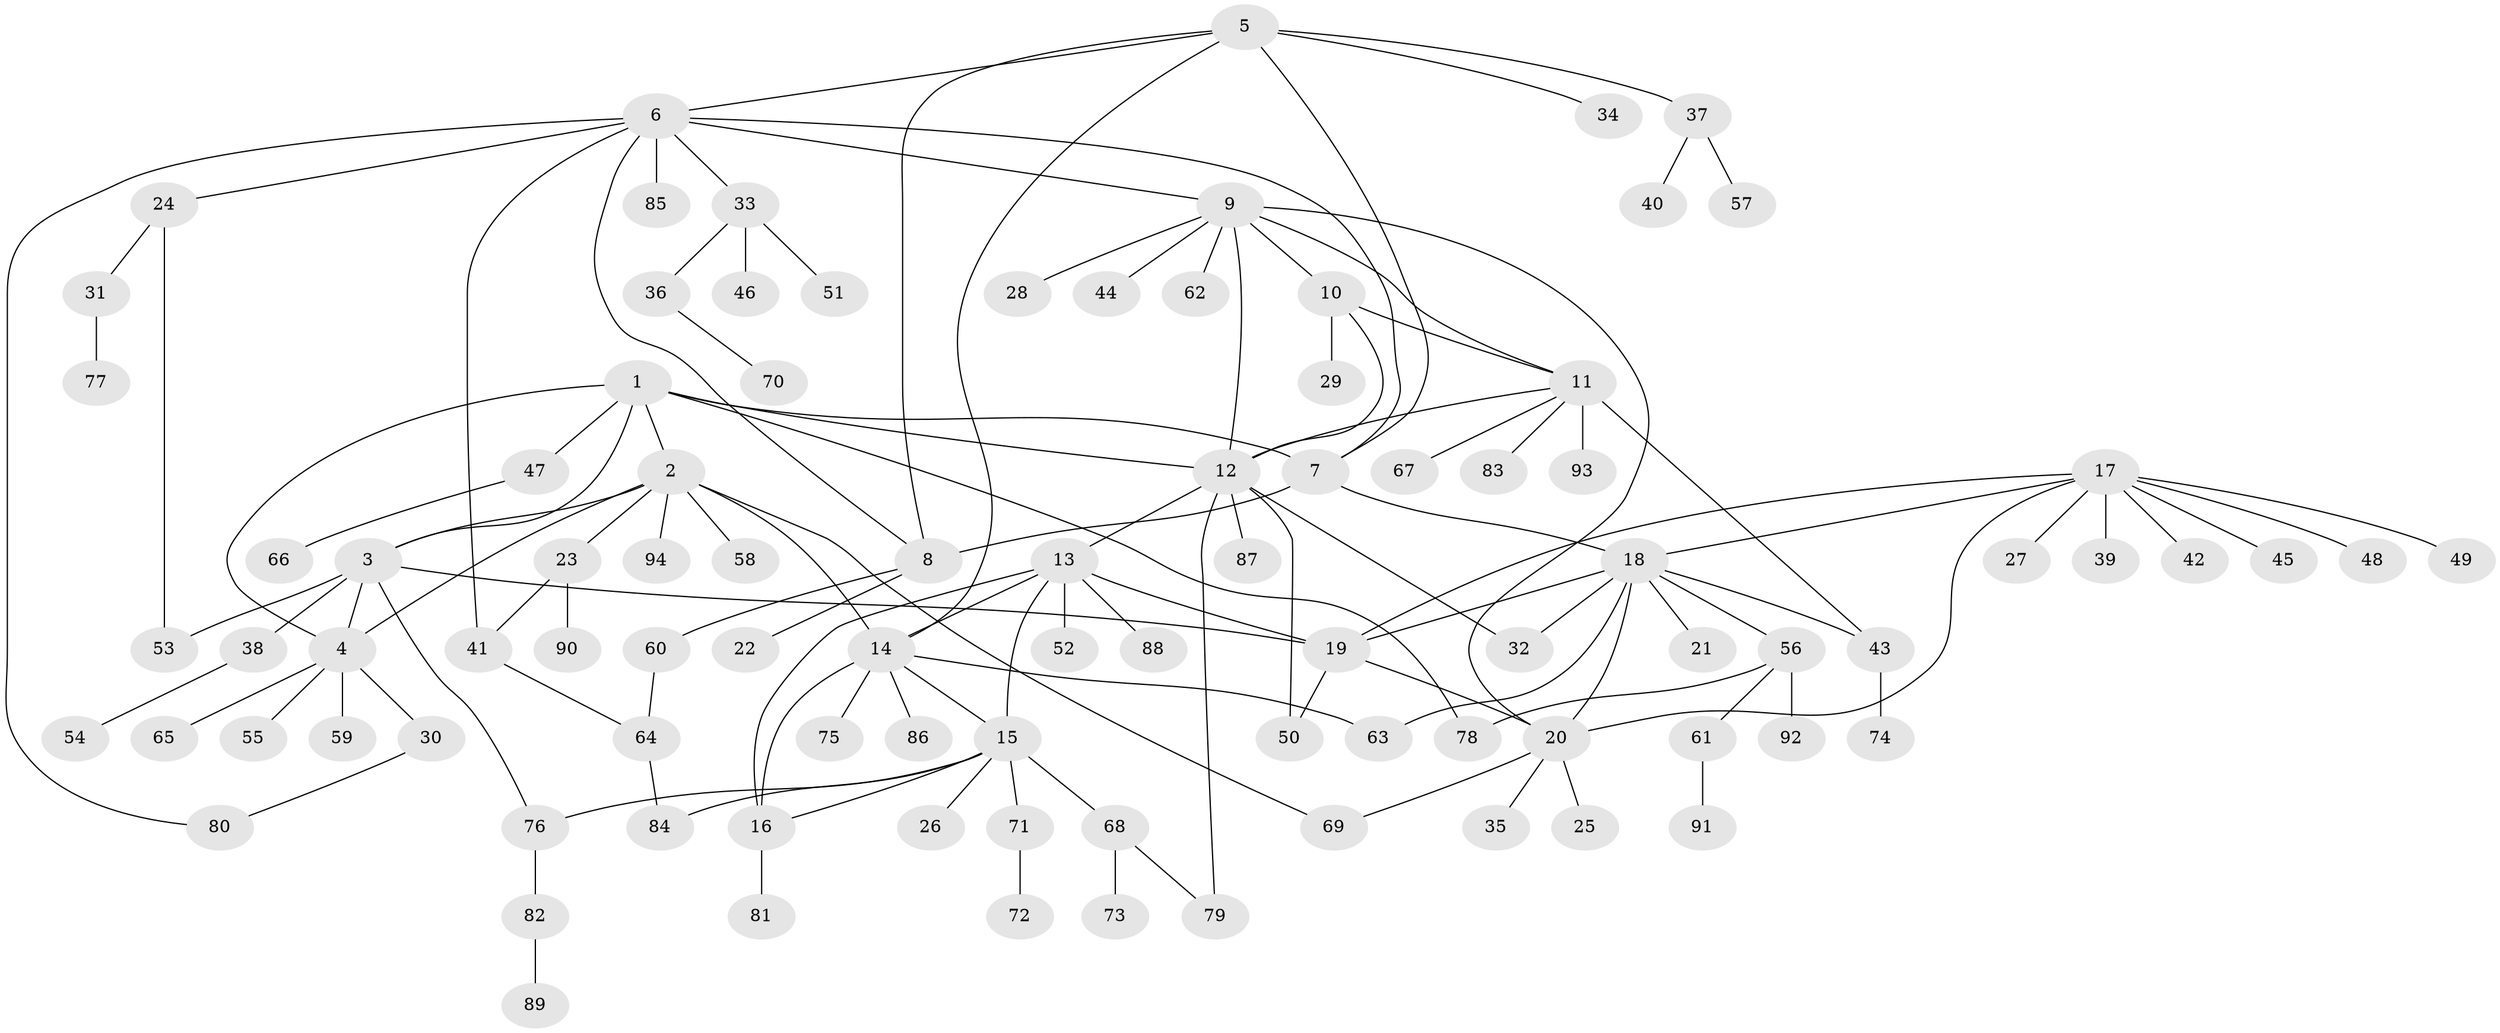 // Generated by graph-tools (version 1.1) at 2025/50/03/09/25 03:50:29]
// undirected, 94 vertices, 127 edges
graph export_dot {
graph [start="1"]
  node [color=gray90,style=filled];
  1;
  2;
  3;
  4;
  5;
  6;
  7;
  8;
  9;
  10;
  11;
  12;
  13;
  14;
  15;
  16;
  17;
  18;
  19;
  20;
  21;
  22;
  23;
  24;
  25;
  26;
  27;
  28;
  29;
  30;
  31;
  32;
  33;
  34;
  35;
  36;
  37;
  38;
  39;
  40;
  41;
  42;
  43;
  44;
  45;
  46;
  47;
  48;
  49;
  50;
  51;
  52;
  53;
  54;
  55;
  56;
  57;
  58;
  59;
  60;
  61;
  62;
  63;
  64;
  65;
  66;
  67;
  68;
  69;
  70;
  71;
  72;
  73;
  74;
  75;
  76;
  77;
  78;
  79;
  80;
  81;
  82;
  83;
  84;
  85;
  86;
  87;
  88;
  89;
  90;
  91;
  92;
  93;
  94;
  1 -- 2;
  1 -- 3;
  1 -- 4;
  1 -- 7;
  1 -- 12;
  1 -- 47;
  1 -- 78;
  2 -- 3;
  2 -- 4;
  2 -- 14;
  2 -- 23;
  2 -- 58;
  2 -- 69;
  2 -- 94;
  3 -- 4;
  3 -- 19;
  3 -- 38;
  3 -- 53;
  3 -- 76;
  4 -- 30;
  4 -- 55;
  4 -- 59;
  4 -- 65;
  5 -- 6;
  5 -- 7;
  5 -- 8;
  5 -- 14;
  5 -- 34;
  5 -- 37;
  6 -- 7;
  6 -- 8;
  6 -- 9;
  6 -- 24;
  6 -- 33;
  6 -- 41;
  6 -- 80;
  6 -- 85;
  7 -- 8;
  7 -- 18;
  8 -- 22;
  8 -- 60;
  9 -- 10;
  9 -- 11;
  9 -- 12;
  9 -- 20;
  9 -- 28;
  9 -- 44;
  9 -- 62;
  10 -- 11;
  10 -- 12;
  10 -- 29;
  11 -- 12;
  11 -- 43;
  11 -- 67;
  11 -- 83;
  11 -- 93;
  12 -- 13;
  12 -- 32;
  12 -- 50;
  12 -- 79;
  12 -- 87;
  13 -- 14;
  13 -- 15;
  13 -- 16;
  13 -- 19;
  13 -- 52;
  13 -- 88;
  14 -- 15;
  14 -- 16;
  14 -- 63;
  14 -- 75;
  14 -- 86;
  15 -- 16;
  15 -- 26;
  15 -- 68;
  15 -- 71;
  15 -- 76;
  15 -- 84;
  16 -- 81;
  17 -- 18;
  17 -- 19;
  17 -- 20;
  17 -- 27;
  17 -- 39;
  17 -- 42;
  17 -- 45;
  17 -- 48;
  17 -- 49;
  18 -- 19;
  18 -- 20;
  18 -- 21;
  18 -- 32;
  18 -- 43;
  18 -- 56;
  18 -- 63;
  19 -- 20;
  19 -- 50;
  20 -- 25;
  20 -- 35;
  20 -- 69;
  23 -- 41;
  23 -- 90;
  24 -- 31;
  24 -- 53;
  30 -- 80;
  31 -- 77;
  33 -- 36;
  33 -- 46;
  33 -- 51;
  36 -- 70;
  37 -- 40;
  37 -- 57;
  38 -- 54;
  41 -- 64;
  43 -- 74;
  47 -- 66;
  56 -- 61;
  56 -- 78;
  56 -- 92;
  60 -- 64;
  61 -- 91;
  64 -- 84;
  68 -- 73;
  68 -- 79;
  71 -- 72;
  76 -- 82;
  82 -- 89;
}
